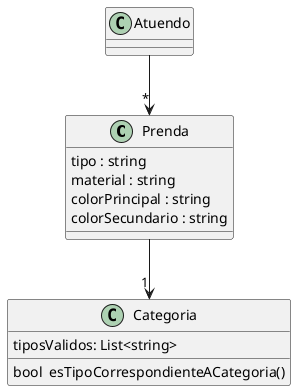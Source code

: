 @startuml QMP1

class Prenda {
  tipo : string
  material : string
  colorPrincipal : string
  colorSecundario : string
}

class Categoria {
  tiposValidos: List<string>
  bool  esTipoCorrespondienteACategoria()
}

Prenda --> "1" Categoria

class Atuendo

Atuendo --> "*" Prenda
@enduml
